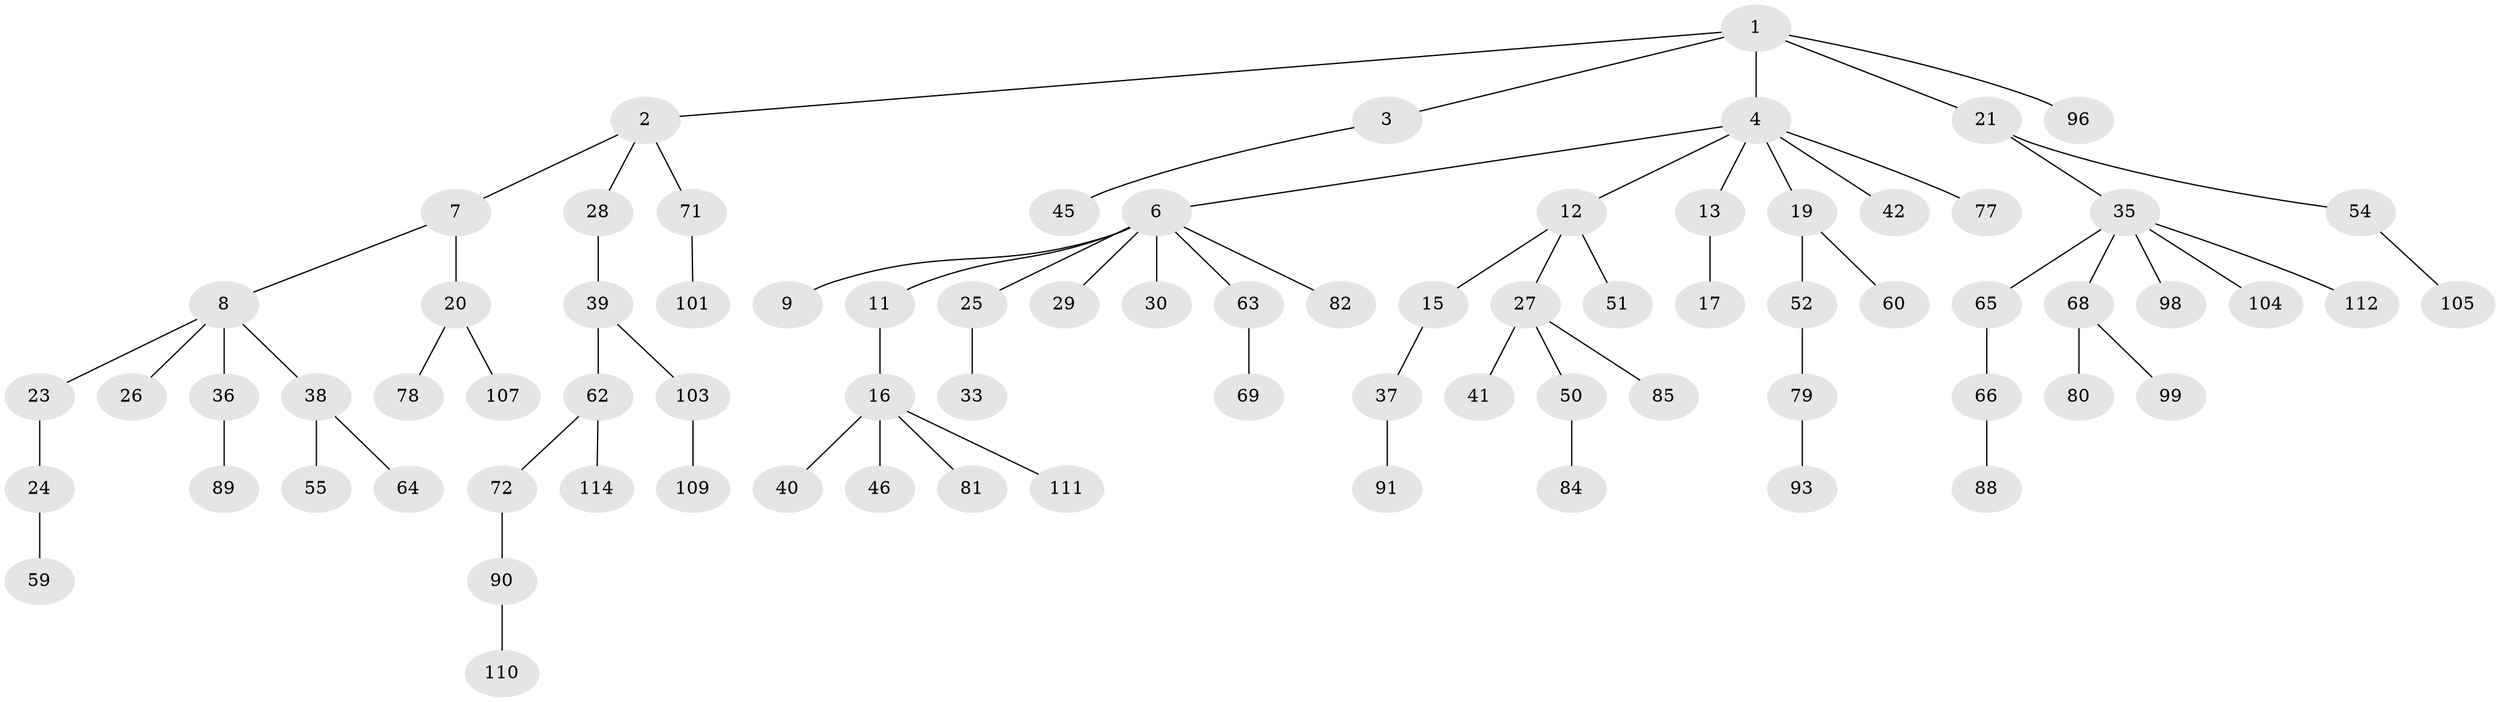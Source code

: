 // original degree distribution, {5: 0.034782608695652174, 4: 0.043478260869565216, 2: 0.28695652173913044, 7: 0.008695652173913044, 9: 0.008695652173913044, 6: 0.008695652173913044, 1: 0.4782608695652174, 3: 0.13043478260869565}
// Generated by graph-tools (version 1.1) at 2025/11/02/27/25 16:11:27]
// undirected, 78 vertices, 77 edges
graph export_dot {
graph [start="1"]
  node [color=gray90,style=filled];
  1 [super="+61"];
  2 [super="+56"];
  3;
  4 [super="+5"];
  6 [super="+22"];
  7 [super="+18"];
  8 [super="+14"];
  9 [super="+10"];
  11;
  12 [super="+32"];
  13;
  15 [super="+115"];
  16 [super="+43"];
  17;
  19 [super="+86"];
  20 [super="+97"];
  21 [super="+34"];
  23;
  24 [super="+47"];
  25 [super="+57"];
  26 [super="+92"];
  27 [super="+31"];
  28 [super="+49"];
  29 [super="+58"];
  30 [super="+53"];
  33;
  35 [super="+44"];
  36 [super="+48"];
  37 [super="+108"];
  38 [super="+87"];
  39 [super="+76"];
  40;
  41;
  42;
  45 [super="+70"];
  46 [super="+67"];
  50 [super="+74"];
  51 [super="+73"];
  52;
  54 [super="+102"];
  55;
  59;
  60;
  62 [super="+75"];
  63;
  64;
  65;
  66 [super="+95"];
  68;
  69;
  71 [super="+100"];
  72;
  77;
  78;
  79 [super="+83"];
  80 [super="+113"];
  81;
  82;
  84;
  85;
  88;
  89;
  90 [super="+94"];
  91;
  93 [super="+106"];
  96;
  98;
  99;
  101;
  103;
  104;
  105;
  107;
  109;
  110;
  111;
  112;
  114;
  1 -- 2;
  1 -- 3;
  1 -- 4;
  1 -- 21;
  1 -- 96;
  2 -- 7;
  2 -- 28;
  2 -- 71;
  3 -- 45;
  4 -- 6;
  4 -- 12;
  4 -- 13;
  4 -- 19;
  4 -- 77;
  4 -- 42;
  6 -- 9;
  6 -- 11;
  6 -- 25;
  6 -- 29;
  6 -- 30;
  6 -- 63;
  6 -- 82;
  7 -- 8;
  7 -- 20;
  8 -- 23;
  8 -- 26;
  8 -- 36;
  8 -- 38;
  11 -- 16;
  12 -- 15;
  12 -- 27;
  12 -- 51;
  13 -- 17;
  15 -- 37;
  16 -- 40;
  16 -- 46;
  16 -- 111;
  16 -- 81;
  19 -- 52;
  19 -- 60;
  20 -- 78;
  20 -- 107;
  21 -- 54;
  21 -- 35;
  23 -- 24;
  24 -- 59;
  25 -- 33;
  27 -- 41;
  27 -- 50;
  27 -- 85;
  28 -- 39;
  35 -- 65;
  35 -- 98;
  35 -- 112;
  35 -- 104;
  35 -- 68;
  36 -- 89;
  37 -- 91;
  38 -- 55;
  38 -- 64;
  39 -- 62;
  39 -- 103;
  50 -- 84;
  52 -- 79;
  54 -- 105;
  62 -- 72;
  62 -- 114;
  63 -- 69;
  65 -- 66;
  66 -- 88;
  68 -- 80;
  68 -- 99;
  71 -- 101;
  72 -- 90;
  79 -- 93;
  90 -- 110;
  103 -- 109;
}
